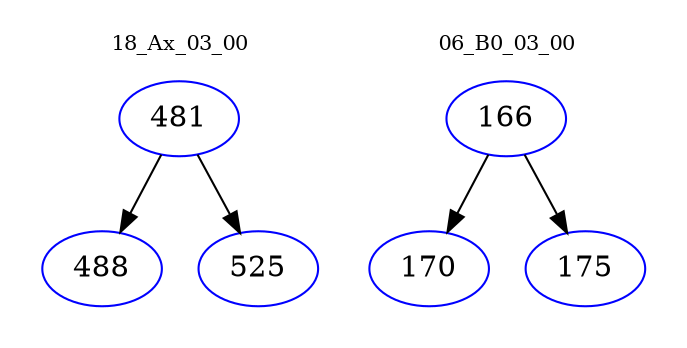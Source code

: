 digraph{
subgraph cluster_0 {
color = white
label = "18_Ax_03_00";
fontsize=10;
T0_481 [label="481", color="blue"]
T0_481 -> T0_488 [color="black"]
T0_488 [label="488", color="blue"]
T0_481 -> T0_525 [color="black"]
T0_525 [label="525", color="blue"]
}
subgraph cluster_1 {
color = white
label = "06_B0_03_00";
fontsize=10;
T1_166 [label="166", color="blue"]
T1_166 -> T1_170 [color="black"]
T1_170 [label="170", color="blue"]
T1_166 -> T1_175 [color="black"]
T1_175 [label="175", color="blue"]
}
}
